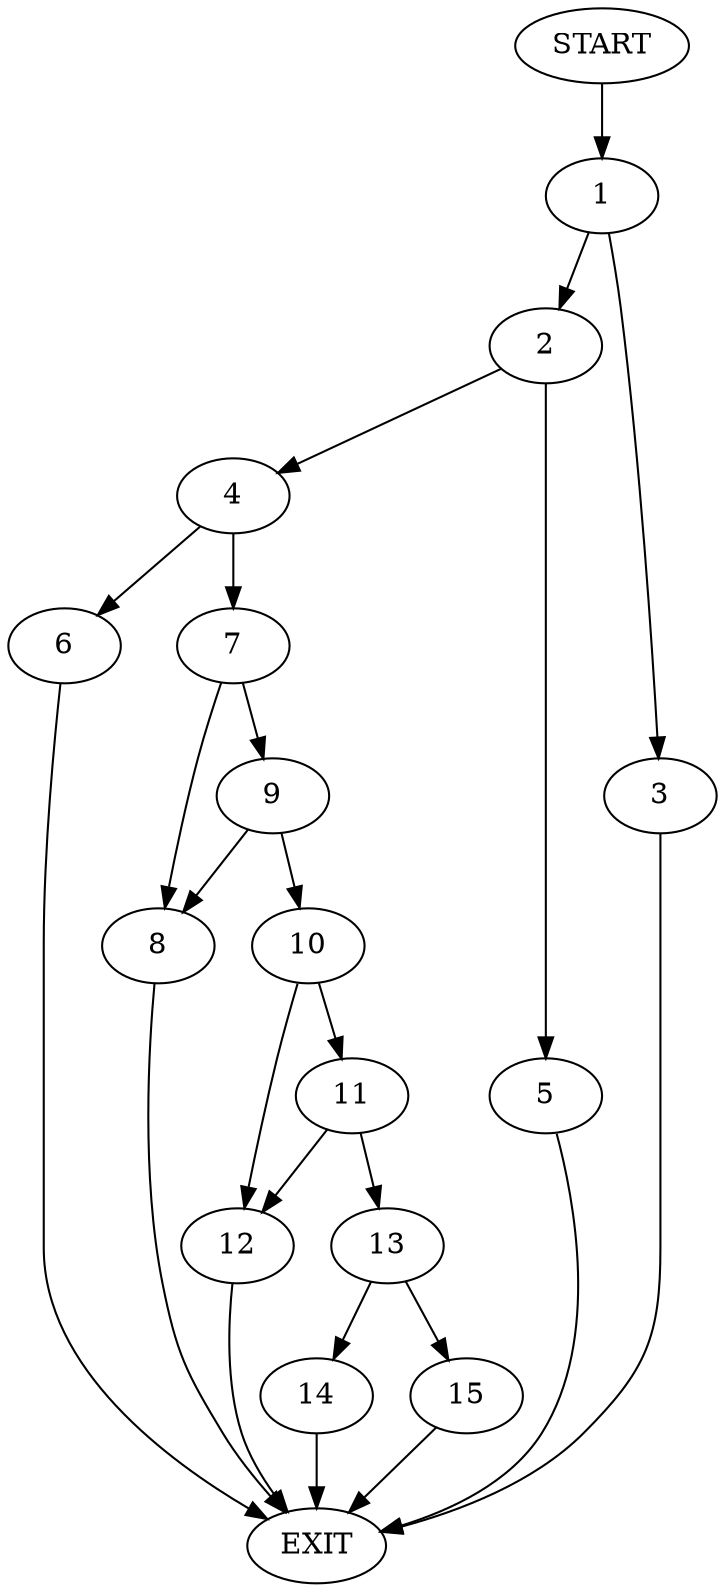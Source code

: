 digraph {
0 [label="START"]
16 [label="EXIT"]
0 -> 1
1 -> 2
1 -> 3
2 -> 4
2 -> 5
3 -> 16
4 -> 6
4 -> 7
5 -> 16
6 -> 16
7 -> 8
7 -> 9
9 -> 8
9 -> 10
8 -> 16
10 -> 11
10 -> 12
11 -> 13
11 -> 12
12 -> 16
13 -> 14
13 -> 15
14 -> 16
15 -> 16
}
